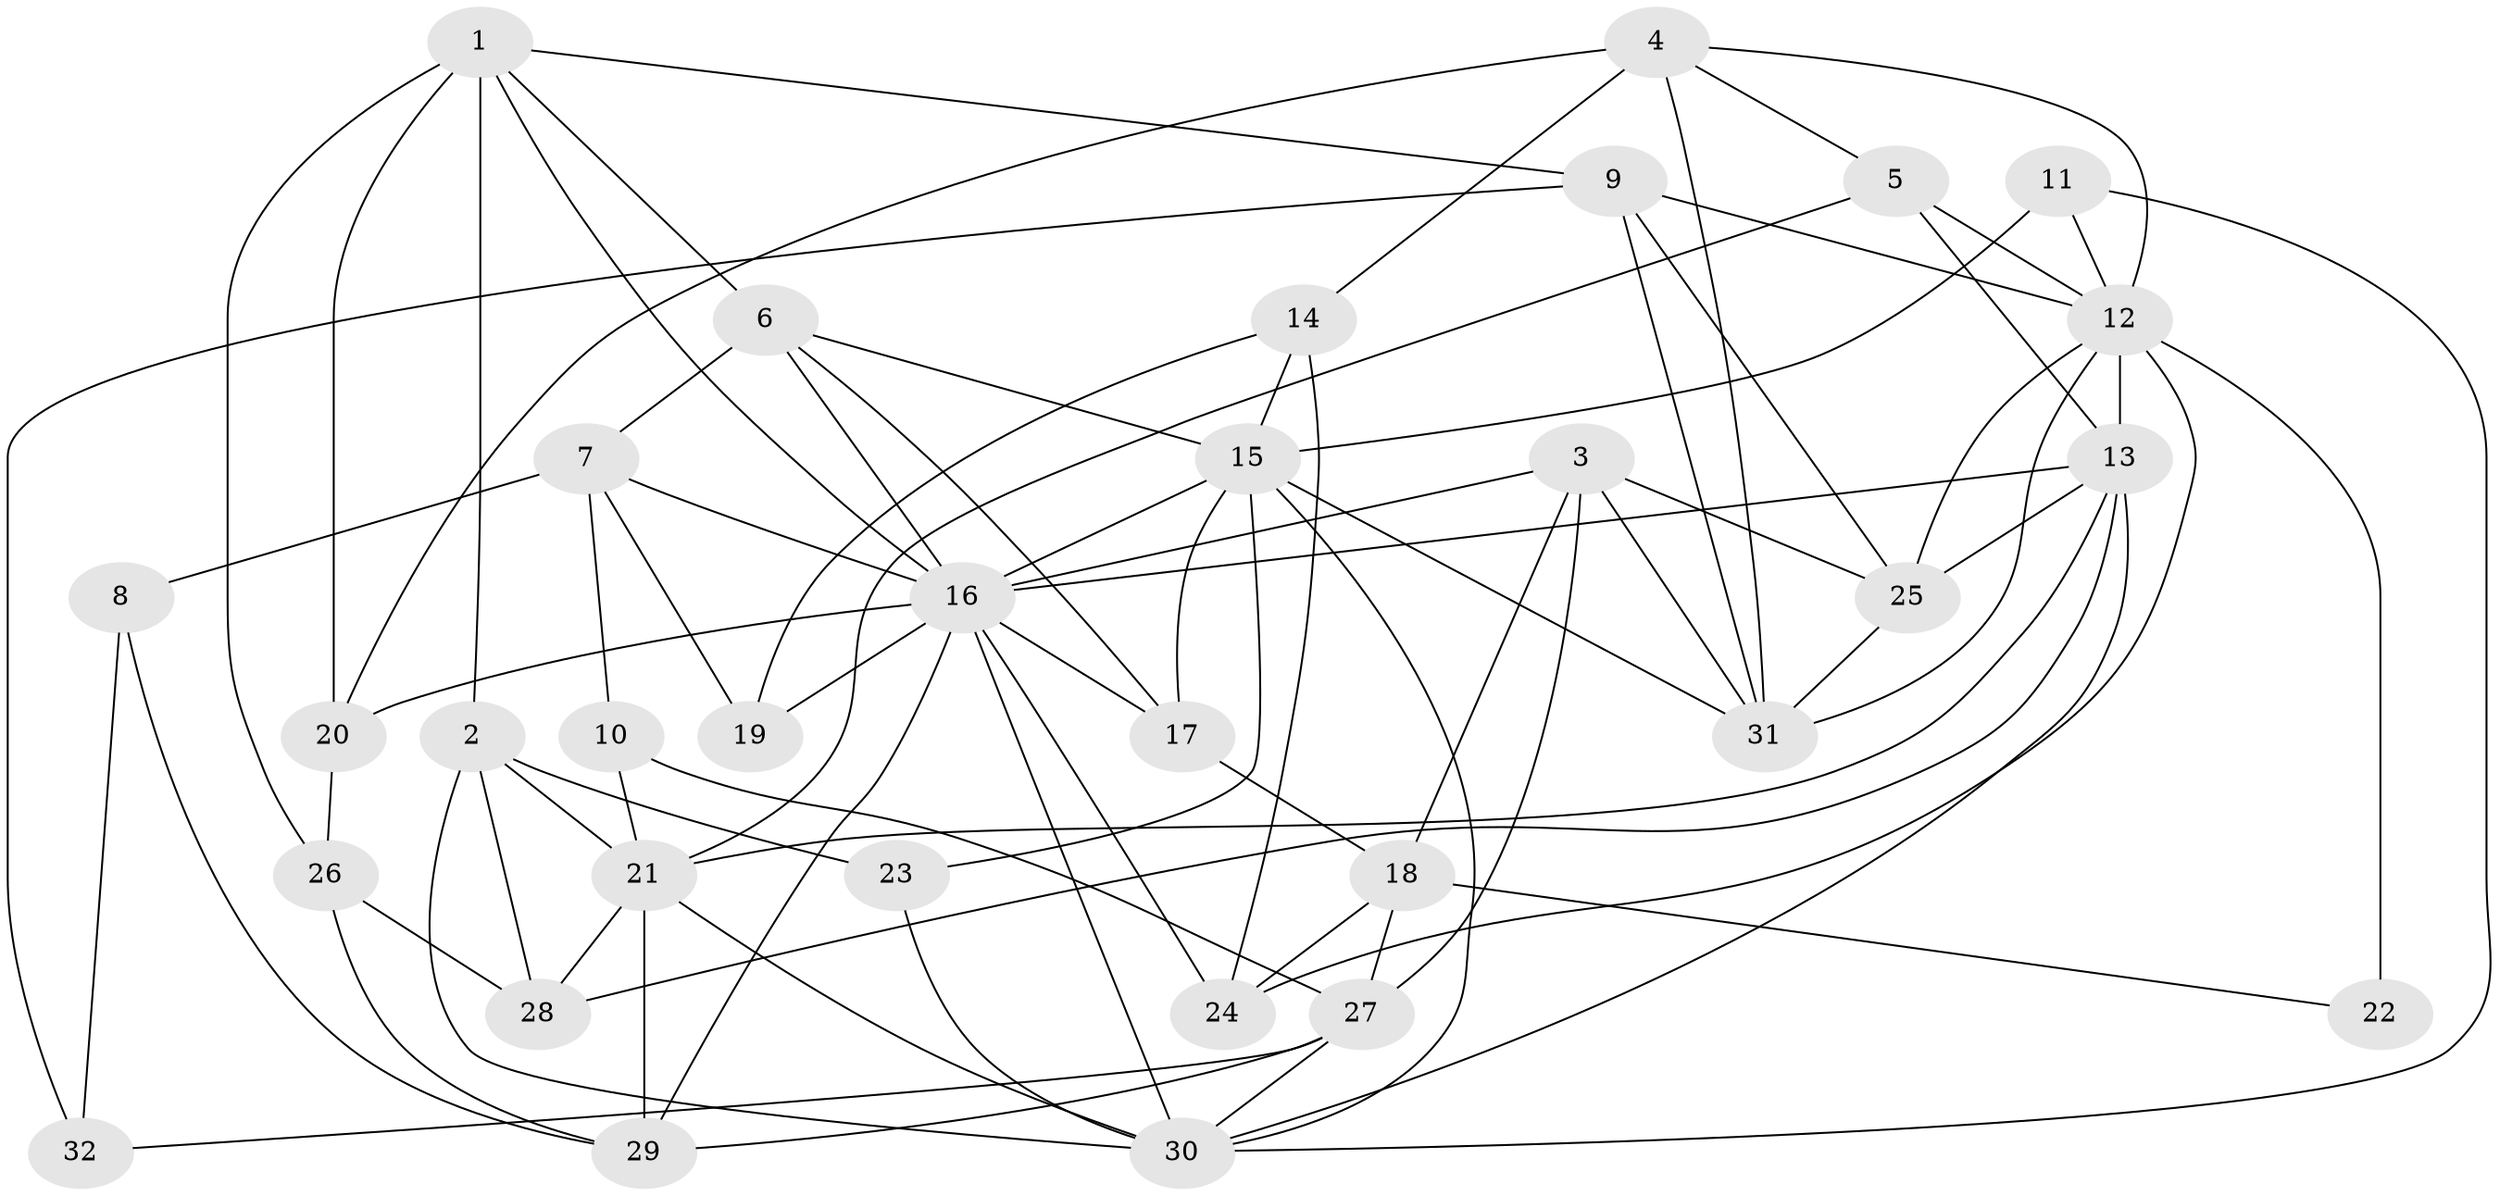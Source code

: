 // original degree distribution, {6: 0.07936507936507936, 5: 0.20634920634920634, 2: 0.07936507936507936, 3: 0.3492063492063492, 4: 0.23809523809523808, 7: 0.047619047619047616}
// Generated by graph-tools (version 1.1) at 2025/02/03/09/25 03:02:08]
// undirected, 32 vertices, 81 edges
graph export_dot {
graph [start="1"]
  node [color=gray90,style=filled];
  1;
  2;
  3;
  4;
  5;
  6;
  7;
  8;
  9;
  10;
  11;
  12;
  13;
  14;
  15;
  16;
  17;
  18;
  19;
  20;
  21;
  22;
  23;
  24;
  25;
  26;
  27;
  28;
  29;
  30;
  31;
  32;
  1 -- 2 [weight=1.0];
  1 -- 6 [weight=1.0];
  1 -- 9 [weight=1.0];
  1 -- 16 [weight=1.0];
  1 -- 20 [weight=2.0];
  1 -- 26 [weight=1.0];
  2 -- 21 [weight=1.0];
  2 -- 23 [weight=2.0];
  2 -- 28 [weight=1.0];
  2 -- 30 [weight=1.0];
  3 -- 16 [weight=1.0];
  3 -- 18 [weight=1.0];
  3 -- 25 [weight=1.0];
  3 -- 27 [weight=2.0];
  3 -- 31 [weight=1.0];
  4 -- 5 [weight=1.0];
  4 -- 12 [weight=1.0];
  4 -- 14 [weight=1.0];
  4 -- 20 [weight=2.0];
  4 -- 31 [weight=1.0];
  5 -- 12 [weight=1.0];
  5 -- 13 [weight=1.0];
  5 -- 21 [weight=1.0];
  6 -- 7 [weight=1.0];
  6 -- 15 [weight=1.0];
  6 -- 16 [weight=1.0];
  6 -- 17 [weight=1.0];
  7 -- 8 [weight=2.0];
  7 -- 10 [weight=1.0];
  7 -- 16 [weight=1.0];
  7 -- 19 [weight=1.0];
  8 -- 29 [weight=1.0];
  8 -- 32 [weight=1.0];
  9 -- 12 [weight=1.0];
  9 -- 25 [weight=1.0];
  9 -- 31 [weight=1.0];
  9 -- 32 [weight=1.0];
  10 -- 21 [weight=2.0];
  10 -- 27 [weight=1.0];
  11 -- 12 [weight=2.0];
  11 -- 15 [weight=1.0];
  11 -- 30 [weight=1.0];
  12 -- 13 [weight=1.0];
  12 -- 22 [weight=2.0];
  12 -- 24 [weight=1.0];
  12 -- 25 [weight=1.0];
  12 -- 31 [weight=1.0];
  13 -- 16 [weight=1.0];
  13 -- 21 [weight=1.0];
  13 -- 25 [weight=1.0];
  13 -- 28 [weight=1.0];
  13 -- 30 [weight=1.0];
  14 -- 15 [weight=1.0];
  14 -- 19 [weight=1.0];
  14 -- 24 [weight=1.0];
  15 -- 16 [weight=1.0];
  15 -- 17 [weight=1.0];
  15 -- 23 [weight=2.0];
  15 -- 30 [weight=1.0];
  15 -- 31 [weight=1.0];
  16 -- 17 [weight=1.0];
  16 -- 19 [weight=1.0];
  16 -- 20 [weight=1.0];
  16 -- 24 [weight=1.0];
  16 -- 29 [weight=1.0];
  16 -- 30 [weight=1.0];
  17 -- 18 [weight=1.0];
  18 -- 22 [weight=2.0];
  18 -- 24 [weight=1.0];
  18 -- 27 [weight=1.0];
  20 -- 26 [weight=1.0];
  21 -- 28 [weight=1.0];
  21 -- 29 [weight=2.0];
  21 -- 30 [weight=1.0];
  23 -- 30 [weight=1.0];
  25 -- 31 [weight=1.0];
  26 -- 28 [weight=1.0];
  26 -- 29 [weight=1.0];
  27 -- 29 [weight=1.0];
  27 -- 30 [weight=1.0];
  27 -- 32 [weight=1.0];
}
